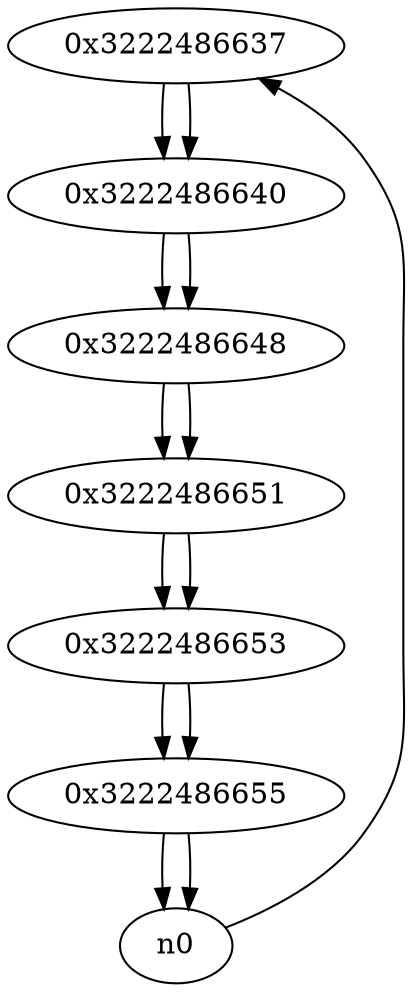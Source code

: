 digraph G{
/* nodes */
  n1 [label="0x3222486637"]
  n2 [label="0x3222486640"]
  n3 [label="0x3222486648"]
  n4 [label="0x3222486651"]
  n5 [label="0x3222486653"]
  n6 [label="0x3222486655"]
/* edges */
n1 -> n2;
n0 -> n1;
n2 -> n3;
n1 -> n2;
n3 -> n4;
n2 -> n3;
n4 -> n5;
n3 -> n4;
n5 -> n6;
n4 -> n5;
n6 -> n0;
n6 -> n0;
n5 -> n6;
}
